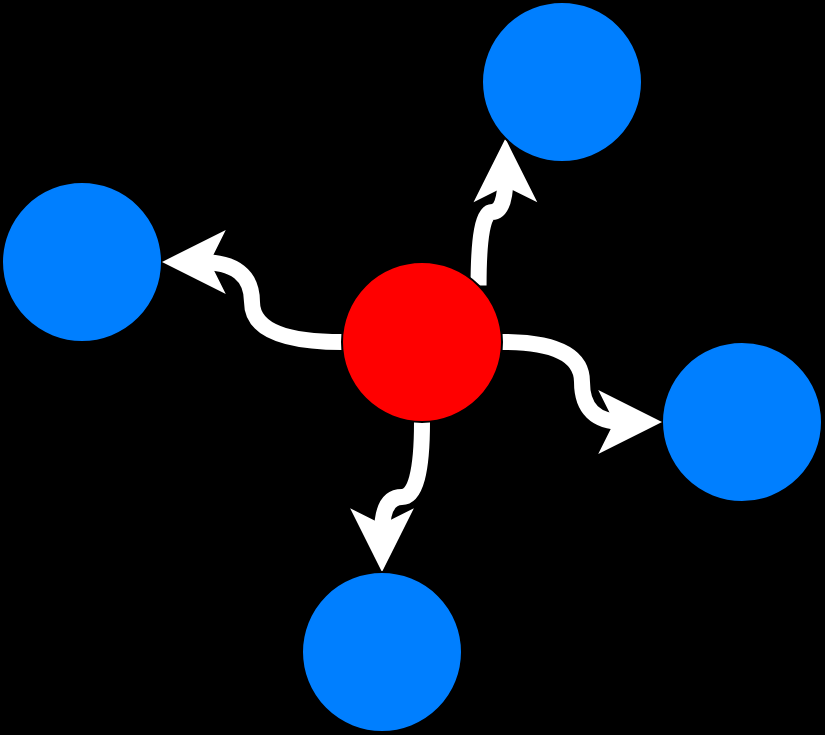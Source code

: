 <mxfile version="11.0.1" type="github"><diagram id="AqCUaMz37H5w0InspqWf" name="Page-1"><mxGraphModel dx="1186" dy="758" grid="1" gridSize="10" guides="1" tooltips="1" connect="1" arrows="1" fold="1" page="1" pageScale="1" pageWidth="1100" pageHeight="850" background="#000000" math="0" shadow="0"><root><mxCell id="0"/><mxCell id="1" parent="0"/><mxCell id="qyftcK0kTysjwA294tIU-1" value="" style="ellipse;whiteSpace=wrap;html=1;aspect=fixed;fillColor=#007FFF;" vertex="1" parent="1"><mxGeometry x="270" y="190" width="80" height="80" as="geometry"/></mxCell><mxCell id="qyftcK0kTysjwA294tIU-2" value="" style="ellipse;whiteSpace=wrap;html=1;aspect=fixed;fillColor=#007FFF;" vertex="1" parent="1"><mxGeometry x="600" y="270" width="80" height="80" as="geometry"/></mxCell><mxCell id="qyftcK0kTysjwA294tIU-7" style="edgeStyle=orthogonalEdgeStyle;rounded=0;orthogonalLoop=1;jettySize=auto;html=1;exitX=1;exitY=0.5;exitDx=0;exitDy=0;entryX=0;entryY=0.5;entryDx=0;entryDy=0;curved=1;strokeWidth=8;strokeColor=#FFFFFF;" edge="1" parent="1" source="qyftcK0kTysjwA294tIU-3" target="qyftcK0kTysjwA294tIU-2"><mxGeometry relative="1" as="geometry"/></mxCell><mxCell id="qyftcK0kTysjwA294tIU-9" style="edgeStyle=orthogonalEdgeStyle;curved=1;rounded=0;orthogonalLoop=1;jettySize=auto;html=1;exitX=0;exitY=0.5;exitDx=0;exitDy=0;entryX=1;entryY=0.5;entryDx=0;entryDy=0;strokeColor=#FFFFFF;strokeWidth=8;" edge="1" parent="1" source="qyftcK0kTysjwA294tIU-3" target="qyftcK0kTysjwA294tIU-1"><mxGeometry relative="1" as="geometry"/></mxCell><mxCell id="qyftcK0kTysjwA294tIU-10" style="edgeStyle=orthogonalEdgeStyle;curved=1;rounded=0;orthogonalLoop=1;jettySize=auto;html=1;exitX=0.5;exitY=1;exitDx=0;exitDy=0;entryX=0.5;entryY=0;entryDx=0;entryDy=0;strokeColor=#FFFFFF;strokeWidth=8;" edge="1" parent="1" source="qyftcK0kTysjwA294tIU-3" target="qyftcK0kTysjwA294tIU-4"><mxGeometry relative="1" as="geometry"/></mxCell><mxCell id="qyftcK0kTysjwA294tIU-11" style="edgeStyle=orthogonalEdgeStyle;curved=1;rounded=0;orthogonalLoop=1;jettySize=auto;html=1;exitX=1;exitY=0;exitDx=0;exitDy=0;entryX=0;entryY=1;entryDx=0;entryDy=0;strokeColor=#FFFFFF;strokeWidth=8;" edge="1" parent="1" source="qyftcK0kTysjwA294tIU-3" target="qyftcK0kTysjwA294tIU-6"><mxGeometry relative="1" as="geometry"/></mxCell><mxCell id="qyftcK0kTysjwA294tIU-3" value="" style="ellipse;whiteSpace=wrap;html=1;aspect=fixed;fillColor=#FF0000;" vertex="1" parent="1"><mxGeometry x="440" y="230" width="80" height="80" as="geometry"/></mxCell><mxCell id="qyftcK0kTysjwA294tIU-4" value="" style="ellipse;whiteSpace=wrap;html=1;aspect=fixed;fillColor=#007FFF;" vertex="1" parent="1"><mxGeometry x="420" y="385" width="80" height="80" as="geometry"/></mxCell><mxCell id="qyftcK0kTysjwA294tIU-6" value="" style="ellipse;whiteSpace=wrap;html=1;aspect=fixed;fillColor=#007FFF;" vertex="1" parent="1"><mxGeometry x="510" y="100" width="80" height="80" as="geometry"/></mxCell></root></mxGraphModel></diagram></mxfile>
